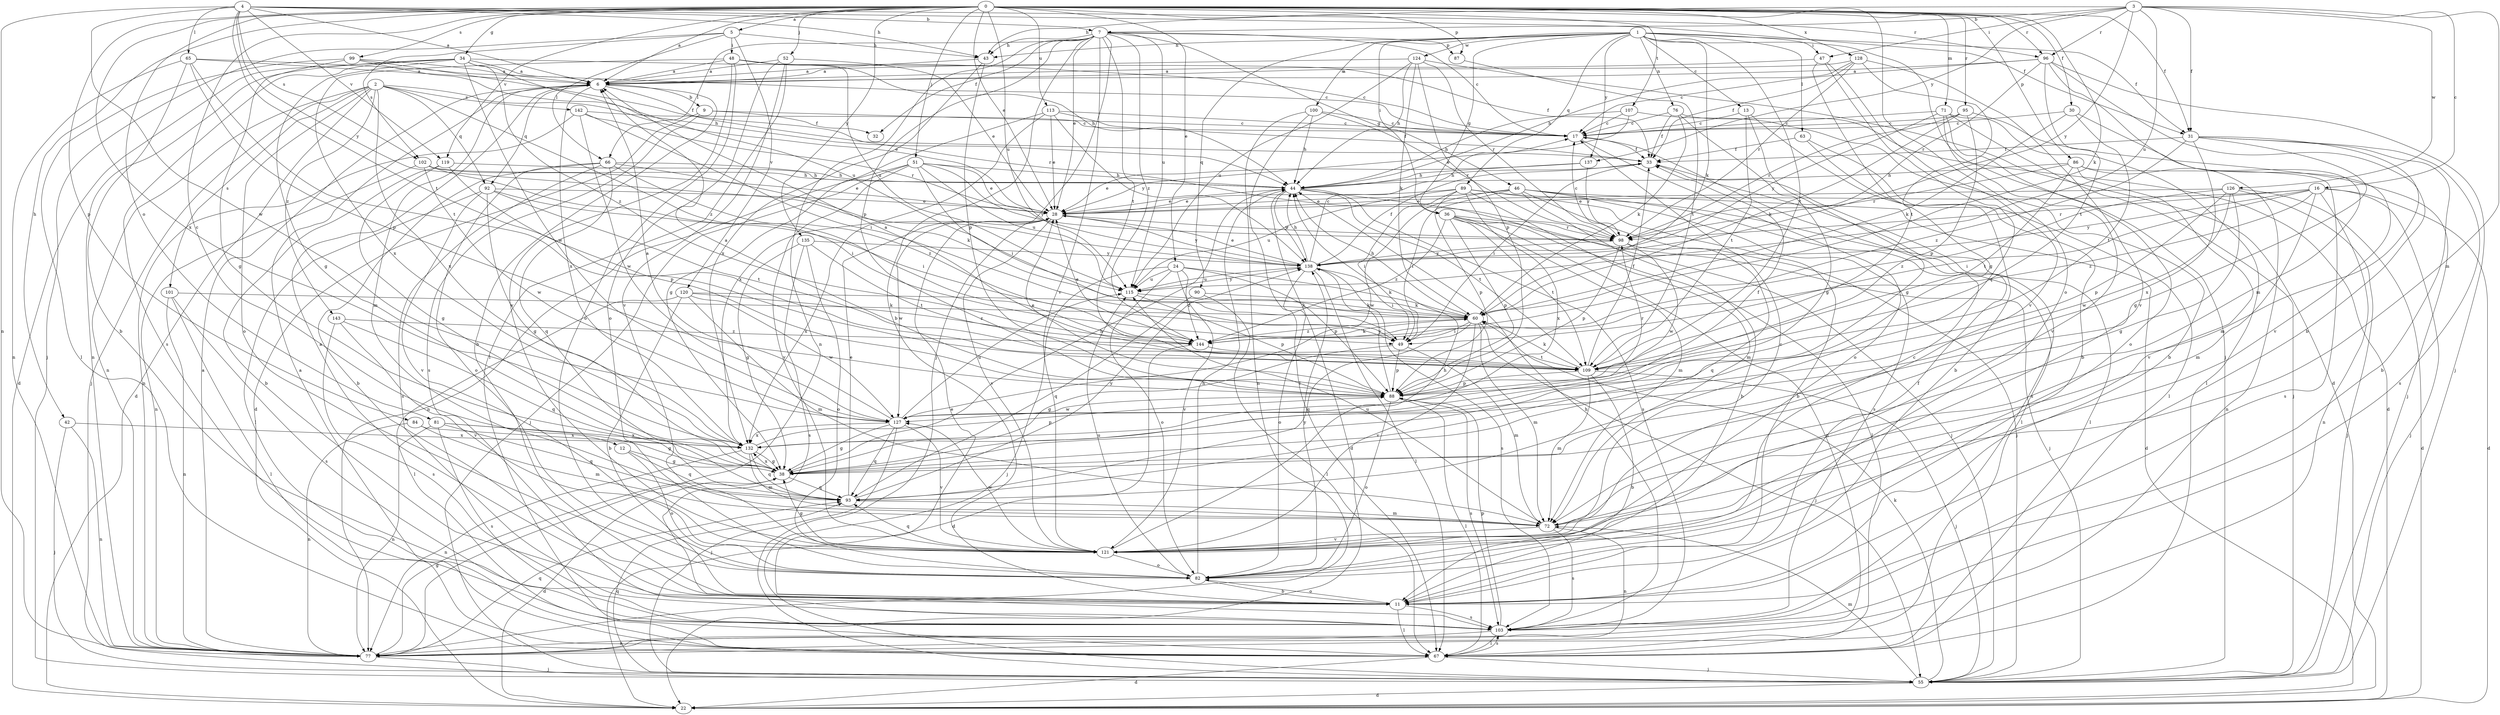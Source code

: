 strict digraph  {
0;
1;
2;
3;
4;
5;
6;
7;
9;
11;
12;
13;
16;
17;
22;
24;
28;
30;
31;
32;
33;
34;
36;
38;
42;
43;
44;
46;
47;
48;
49;
51;
52;
55;
60;
63;
65;
66;
67;
71;
72;
76;
77;
81;
82;
84;
86;
87;
88;
89;
90;
92;
93;
95;
96;
98;
99;
100;
101;
102;
103;
107;
109;
113;
115;
119;
120;
121;
124;
126;
127;
128;
132;
135;
137;
138;
142;
143;
144;
0 -> 5  [label=a];
0 -> 6  [label=a];
0 -> 12  [label=c];
0 -> 24  [label=e];
0 -> 28  [label=e];
0 -> 30  [label=f];
0 -> 31  [label=f];
0 -> 34  [label=g];
0 -> 42  [label=h];
0 -> 51  [label=j];
0 -> 52  [label=j];
0 -> 60  [label=k];
0 -> 71  [label=m];
0 -> 81  [label=o];
0 -> 82  [label=o];
0 -> 84  [label=p];
0 -> 86  [label=p];
0 -> 87  [label=p];
0 -> 95  [label=r];
0 -> 96  [label=r];
0 -> 99  [label=s];
0 -> 107  [label=t];
0 -> 113  [label=u];
0 -> 115  [label=u];
0 -> 119  [label=v];
0 -> 128  [label=x];
0 -> 132  [label=x];
0 -> 135  [label=y];
1 -> 13  [label=c];
1 -> 31  [label=f];
1 -> 36  [label=g];
1 -> 43  [label=h];
1 -> 46  [label=i];
1 -> 47  [label=i];
1 -> 55  [label=j];
1 -> 60  [label=k];
1 -> 63  [label=l];
1 -> 76  [label=n];
1 -> 89  [label=q];
1 -> 90  [label=q];
1 -> 100  [label=s];
1 -> 109  [label=t];
1 -> 124  [label=w];
1 -> 137  [label=y];
2 -> 22  [label=d];
2 -> 28  [label=e];
2 -> 55  [label=j];
2 -> 77  [label=n];
2 -> 82  [label=o];
2 -> 92  [label=q];
2 -> 101  [label=s];
2 -> 132  [label=x];
2 -> 142  [label=z];
2 -> 143  [label=z];
2 -> 144  [label=z];
3 -> 7  [label=b];
3 -> 16  [label=c];
3 -> 31  [label=f];
3 -> 43  [label=h];
3 -> 47  [label=i];
3 -> 72  [label=m];
3 -> 96  [label=r];
3 -> 115  [label=u];
3 -> 126  [label=w];
3 -> 137  [label=y];
3 -> 138  [label=y];
4 -> 6  [label=a];
4 -> 7  [label=b];
4 -> 31  [label=f];
4 -> 43  [label=h];
4 -> 65  [label=l];
4 -> 77  [label=n];
4 -> 96  [label=r];
4 -> 102  [label=s];
4 -> 109  [label=t];
4 -> 119  [label=v];
4 -> 127  [label=w];
4 -> 138  [label=y];
5 -> 43  [label=h];
5 -> 48  [label=i];
5 -> 55  [label=j];
5 -> 66  [label=l];
5 -> 102  [label=s];
5 -> 120  [label=v];
6 -> 9  [label=b];
6 -> 11  [label=b];
6 -> 72  [label=m];
6 -> 92  [label=q];
6 -> 98  [label=r];
6 -> 132  [label=x];
7 -> 11  [label=b];
7 -> 17  [label=c];
7 -> 28  [label=e];
7 -> 32  [label=f];
7 -> 36  [label=g];
7 -> 43  [label=h];
7 -> 55  [label=j];
7 -> 66  [label=l];
7 -> 77  [label=n];
7 -> 87  [label=p];
7 -> 88  [label=p];
7 -> 109  [label=t];
7 -> 115  [label=u];
7 -> 121  [label=v];
7 -> 144  [label=z];
9 -> 17  [label=c];
9 -> 22  [label=d];
9 -> 32  [label=f];
9 -> 103  [label=s];
11 -> 6  [label=a];
11 -> 28  [label=e];
11 -> 33  [label=f];
11 -> 67  [label=l];
11 -> 82  [label=o];
11 -> 103  [label=s];
12 -> 38  [label=g];
12 -> 82  [label=o];
12 -> 93  [label=q];
13 -> 11  [label=b];
13 -> 17  [label=c];
13 -> 38  [label=g];
13 -> 109  [label=t];
16 -> 22  [label=d];
16 -> 28  [label=e];
16 -> 49  [label=i];
16 -> 55  [label=j];
16 -> 72  [label=m];
16 -> 77  [label=n];
16 -> 98  [label=r];
16 -> 138  [label=y];
16 -> 144  [label=z];
17 -> 33  [label=f];
17 -> 82  [label=o];
24 -> 55  [label=j];
24 -> 60  [label=k];
24 -> 82  [label=o];
24 -> 88  [label=p];
24 -> 115  [label=u];
24 -> 121  [label=v];
24 -> 144  [label=z];
28 -> 98  [label=r];
28 -> 121  [label=v];
28 -> 127  [label=w];
28 -> 132  [label=x];
28 -> 138  [label=y];
30 -> 17  [label=c];
30 -> 60  [label=k];
30 -> 109  [label=t];
30 -> 121  [label=v];
31 -> 11  [label=b];
31 -> 33  [label=f];
31 -> 38  [label=g];
31 -> 72  [label=m];
31 -> 103  [label=s];
31 -> 132  [label=x];
31 -> 144  [label=z];
33 -> 44  [label=h];
33 -> 49  [label=i];
33 -> 103  [label=s];
34 -> 6  [label=a];
34 -> 17  [label=c];
34 -> 22  [label=d];
34 -> 38  [label=g];
34 -> 77  [label=n];
34 -> 103  [label=s];
34 -> 115  [label=u];
34 -> 127  [label=w];
34 -> 144  [label=z];
36 -> 55  [label=j];
36 -> 67  [label=l];
36 -> 72  [label=m];
36 -> 77  [label=n];
36 -> 88  [label=p];
36 -> 98  [label=r];
36 -> 109  [label=t];
36 -> 144  [label=z];
38 -> 22  [label=d];
38 -> 44  [label=h];
38 -> 93  [label=q];
38 -> 132  [label=x];
42 -> 55  [label=j];
42 -> 77  [label=n];
42 -> 132  [label=x];
43 -> 6  [label=a];
43 -> 88  [label=p];
43 -> 132  [label=x];
44 -> 22  [label=d];
44 -> 28  [label=e];
44 -> 55  [label=j];
44 -> 103  [label=s];
44 -> 109  [label=t];
44 -> 138  [label=y];
46 -> 11  [label=b];
46 -> 22  [label=d];
46 -> 28  [label=e];
46 -> 49  [label=i];
46 -> 55  [label=j];
46 -> 67  [label=l];
46 -> 103  [label=s];
46 -> 127  [label=w];
47 -> 6  [label=a];
47 -> 38  [label=g];
47 -> 93  [label=q];
47 -> 121  [label=v];
48 -> 6  [label=a];
48 -> 33  [label=f];
48 -> 44  [label=h];
48 -> 82  [label=o];
48 -> 115  [label=u];
48 -> 121  [label=v];
48 -> 132  [label=x];
49 -> 38  [label=g];
49 -> 72  [label=m];
49 -> 88  [label=p];
51 -> 28  [label=e];
51 -> 44  [label=h];
51 -> 49  [label=i];
51 -> 55  [label=j];
51 -> 77  [label=n];
51 -> 115  [label=u];
51 -> 121  [label=v];
51 -> 138  [label=y];
52 -> 6  [label=a];
52 -> 28  [label=e];
52 -> 67  [label=l];
52 -> 82  [label=o];
52 -> 121  [label=v];
55 -> 22  [label=d];
55 -> 60  [label=k];
55 -> 72  [label=m];
55 -> 93  [label=q];
60 -> 44  [label=h];
60 -> 49  [label=i];
60 -> 55  [label=j];
60 -> 72  [label=m];
60 -> 93  [label=q];
60 -> 121  [label=v];
60 -> 144  [label=z];
63 -> 11  [label=b];
63 -> 33  [label=f];
63 -> 67  [label=l];
65 -> 6  [label=a];
65 -> 11  [label=b];
65 -> 17  [label=c];
65 -> 77  [label=n];
65 -> 88  [label=p];
65 -> 109  [label=t];
66 -> 11  [label=b];
66 -> 44  [label=h];
66 -> 60  [label=k];
66 -> 82  [label=o];
66 -> 93  [label=q];
66 -> 103  [label=s];
66 -> 144  [label=z];
67 -> 6  [label=a];
67 -> 22  [label=d];
67 -> 55  [label=j];
67 -> 103  [label=s];
71 -> 17  [label=c];
71 -> 55  [label=j];
71 -> 67  [label=l];
71 -> 82  [label=o];
71 -> 121  [label=v];
71 -> 138  [label=y];
72 -> 77  [label=n];
72 -> 103  [label=s];
72 -> 115  [label=u];
72 -> 121  [label=v];
76 -> 17  [label=c];
76 -> 22  [label=d];
76 -> 33  [label=f];
76 -> 38  [label=g];
76 -> 60  [label=k];
77 -> 6  [label=a];
77 -> 38  [label=g];
77 -> 55  [label=j];
77 -> 93  [label=q];
81 -> 38  [label=g];
81 -> 77  [label=n];
81 -> 93  [label=q];
81 -> 103  [label=s];
81 -> 132  [label=x];
82 -> 11  [label=b];
82 -> 17  [label=c];
82 -> 44  [label=h];
82 -> 115  [label=u];
82 -> 138  [label=y];
84 -> 72  [label=m];
84 -> 77  [label=n];
84 -> 132  [label=x];
86 -> 44  [label=h];
86 -> 77  [label=n];
86 -> 98  [label=r];
86 -> 103  [label=s];
86 -> 109  [label=t];
86 -> 121  [label=v];
87 -> 109  [label=t];
88 -> 6  [label=a];
88 -> 28  [label=e];
88 -> 67  [label=l];
88 -> 82  [label=o];
88 -> 98  [label=r];
88 -> 103  [label=s];
88 -> 127  [label=w];
88 -> 138  [label=y];
89 -> 11  [label=b];
89 -> 28  [label=e];
89 -> 49  [label=i];
89 -> 67  [label=l];
89 -> 72  [label=m];
89 -> 88  [label=p];
89 -> 115  [label=u];
89 -> 132  [label=x];
90 -> 60  [label=k];
90 -> 67  [label=l];
90 -> 93  [label=q];
92 -> 28  [label=e];
92 -> 38  [label=g];
92 -> 49  [label=i];
92 -> 67  [label=l];
92 -> 109  [label=t];
92 -> 121  [label=v];
93 -> 28  [label=e];
93 -> 72  [label=m];
93 -> 138  [label=y];
95 -> 17  [label=c];
95 -> 55  [label=j];
95 -> 60  [label=k];
95 -> 88  [label=p];
95 -> 98  [label=r];
96 -> 6  [label=a];
96 -> 11  [label=b];
96 -> 17  [label=c];
96 -> 55  [label=j];
96 -> 72  [label=m];
96 -> 98  [label=r];
96 -> 109  [label=t];
98 -> 17  [label=c];
98 -> 88  [label=p];
98 -> 93  [label=q];
98 -> 127  [label=w];
98 -> 138  [label=y];
99 -> 6  [label=a];
99 -> 33  [label=f];
99 -> 38  [label=g];
99 -> 44  [label=h];
99 -> 67  [label=l];
100 -> 17  [label=c];
100 -> 44  [label=h];
100 -> 67  [label=l];
100 -> 77  [label=n];
100 -> 98  [label=r];
101 -> 60  [label=k];
101 -> 67  [label=l];
101 -> 77  [label=n];
101 -> 103  [label=s];
102 -> 28  [label=e];
102 -> 44  [label=h];
102 -> 49  [label=i];
102 -> 77  [label=n];
102 -> 127  [label=w];
103 -> 44  [label=h];
103 -> 67  [label=l];
103 -> 77  [label=n];
103 -> 88  [label=p];
107 -> 11  [label=b];
107 -> 17  [label=c];
107 -> 28  [label=e];
107 -> 44  [label=h];
109 -> 6  [label=a];
109 -> 11  [label=b];
109 -> 33  [label=f];
109 -> 55  [label=j];
109 -> 60  [label=k];
109 -> 72  [label=m];
109 -> 88  [label=p];
113 -> 17  [label=c];
113 -> 28  [label=e];
113 -> 33  [label=f];
113 -> 38  [label=g];
113 -> 132  [label=x];
113 -> 138  [label=y];
115 -> 60  [label=k];
115 -> 88  [label=p];
115 -> 138  [label=y];
119 -> 11  [label=b];
119 -> 38  [label=g];
119 -> 44  [label=h];
119 -> 88  [label=p];
120 -> 11  [label=b];
120 -> 60  [label=k];
120 -> 67  [label=l];
120 -> 72  [label=m];
120 -> 127  [label=w];
120 -> 144  [label=z];
121 -> 17  [label=c];
121 -> 38  [label=g];
121 -> 44  [label=h];
121 -> 82  [label=o];
121 -> 93  [label=q];
121 -> 127  [label=w];
124 -> 6  [label=a];
124 -> 22  [label=d];
124 -> 44  [label=h];
124 -> 60  [label=k];
124 -> 88  [label=p];
124 -> 98  [label=r];
124 -> 115  [label=u];
126 -> 22  [label=d];
126 -> 28  [label=e];
126 -> 38  [label=g];
126 -> 55  [label=j];
126 -> 88  [label=p];
126 -> 127  [label=w];
126 -> 144  [label=z];
127 -> 6  [label=a];
127 -> 33  [label=f];
127 -> 38  [label=g];
127 -> 55  [label=j];
127 -> 93  [label=q];
127 -> 115  [label=u];
127 -> 121  [label=v];
127 -> 132  [label=x];
128 -> 6  [label=a];
128 -> 33  [label=f];
128 -> 44  [label=h];
128 -> 98  [label=r];
128 -> 109  [label=t];
128 -> 121  [label=v];
132 -> 38  [label=g];
132 -> 72  [label=m];
132 -> 77  [label=n];
132 -> 88  [label=p];
132 -> 93  [label=q];
135 -> 38  [label=g];
135 -> 82  [label=o];
135 -> 103  [label=s];
135 -> 109  [label=t];
135 -> 138  [label=y];
137 -> 28  [label=e];
137 -> 44  [label=h];
137 -> 98  [label=r];
138 -> 17  [label=c];
138 -> 28  [label=e];
138 -> 33  [label=f];
138 -> 44  [label=h];
138 -> 49  [label=i];
138 -> 67  [label=l];
138 -> 82  [label=o];
138 -> 103  [label=s];
138 -> 115  [label=u];
142 -> 17  [label=c];
142 -> 49  [label=i];
142 -> 77  [label=n];
142 -> 98  [label=r];
142 -> 127  [label=w];
143 -> 93  [label=q];
143 -> 103  [label=s];
143 -> 121  [label=v];
143 -> 144  [label=z];
144 -> 22  [label=d];
144 -> 28  [label=e];
144 -> 60  [label=k];
144 -> 109  [label=t];
}
